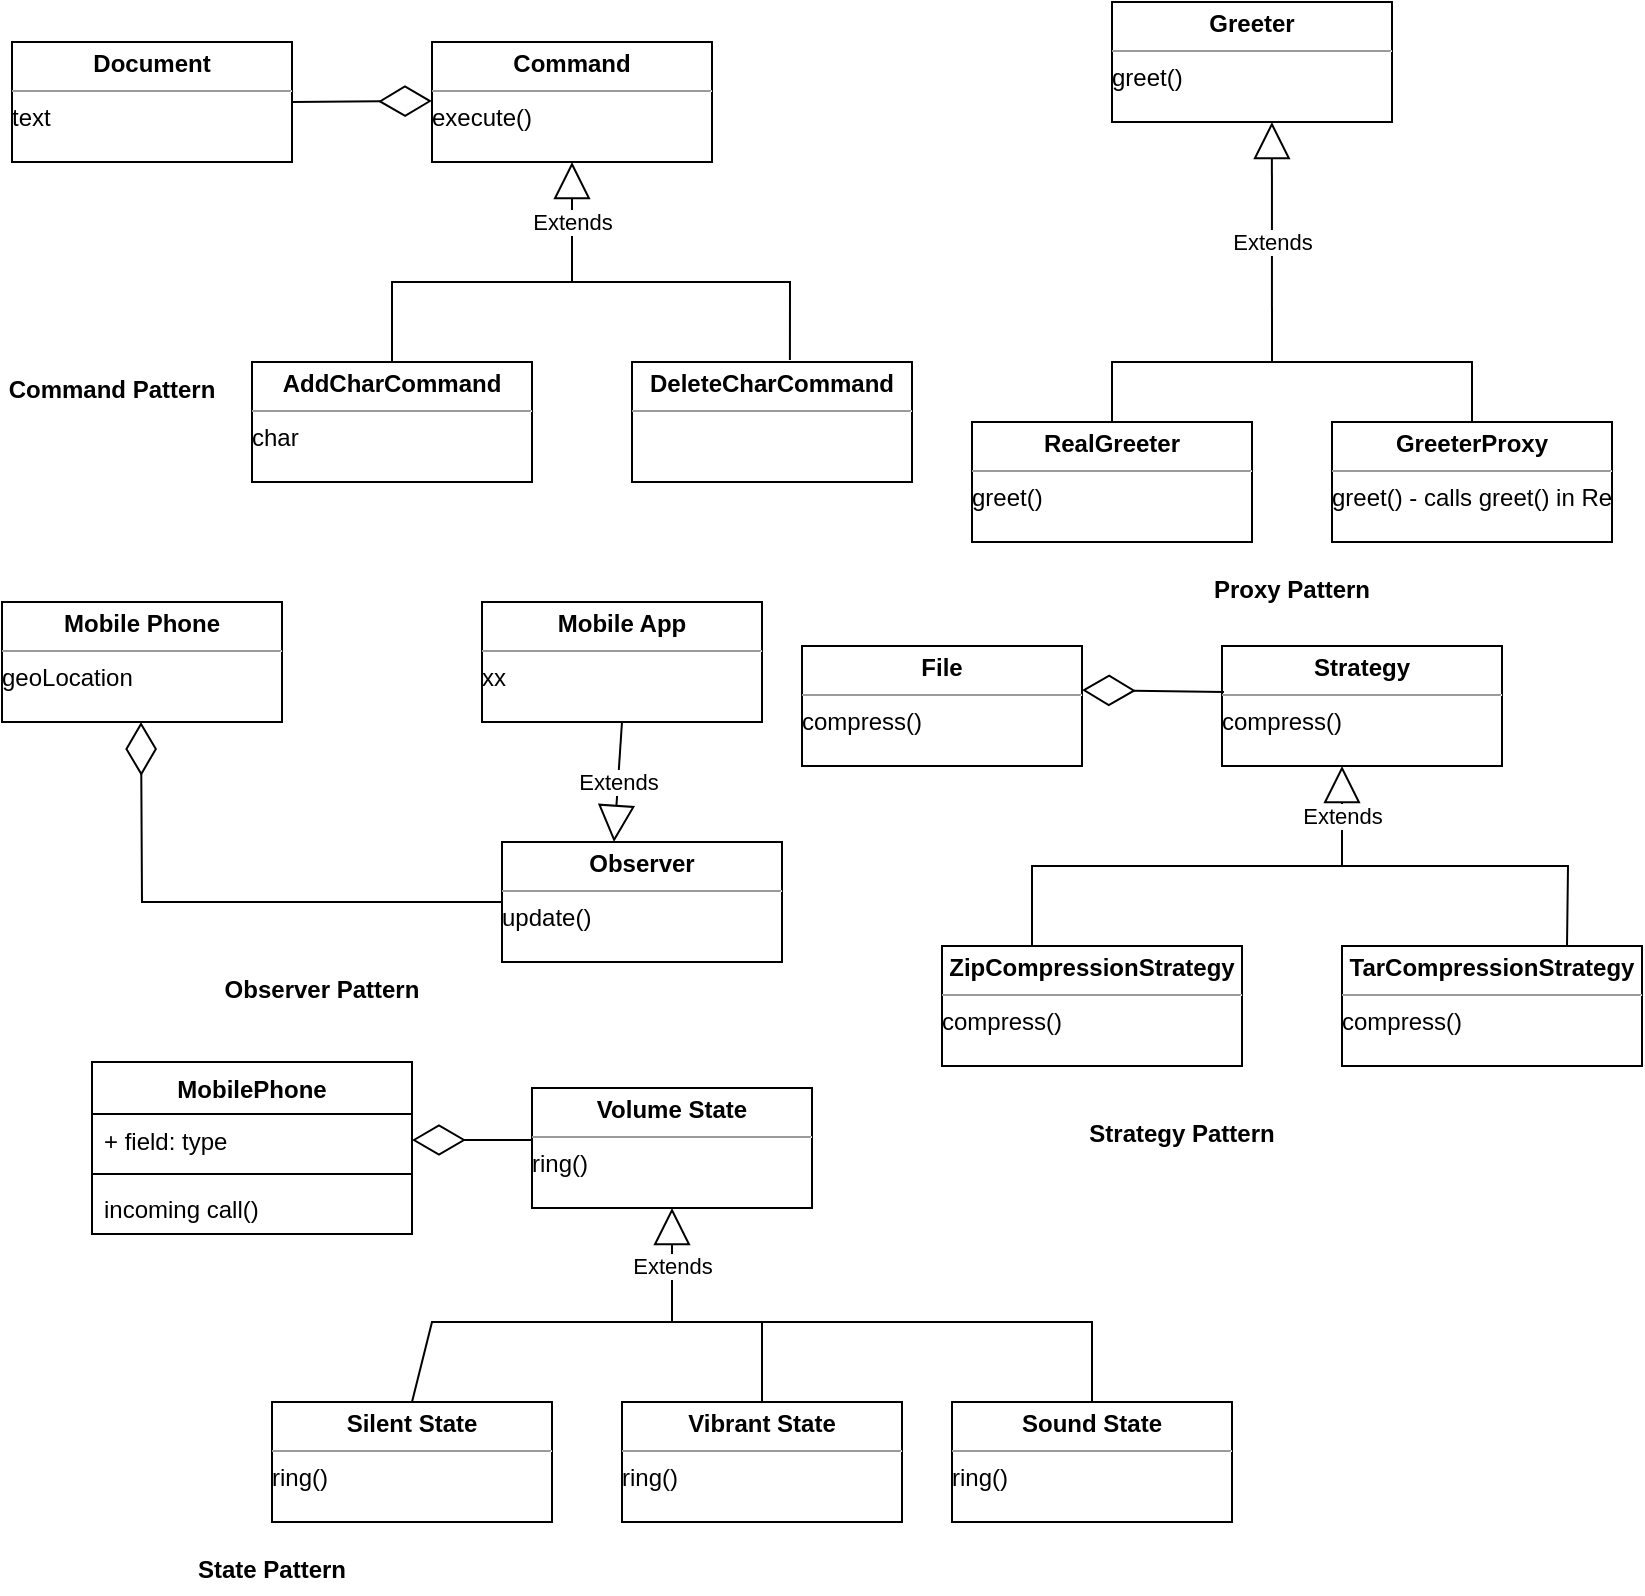 <mxfile version="16.2.6" type="github"><diagram id="oLYUyuMT5nHXVosvzbxI" name="Page-1"><mxGraphModel dx="1422" dy="762" grid="1" gridSize="10" guides="1" tooltips="1" connect="1" arrows="1" fold="1" page="1" pageScale="1" pageWidth="850" pageHeight="1100" math="0" shadow="0"><root><mxCell id="0"/><mxCell id="1" parent="0"/><mxCell id="Q1X6xoism89-b_N9Gt0i-6" value="&lt;p style=&quot;margin: 0px ; margin-top: 4px ; text-align: center&quot;&gt;&lt;b&gt;Greeter&lt;/b&gt;&lt;/p&gt;&lt;hr size=&quot;1&quot;&gt;&lt;div style=&quot;height: 2px&quot;&gt;greet()&lt;/div&gt;" style="verticalAlign=top;align=left;overflow=fill;fontSize=12;fontFamily=Helvetica;html=1;" parent="1" vertex="1"><mxGeometry x="580" y="20" width="140" height="60" as="geometry"/></mxCell><mxCell id="Q1X6xoism89-b_N9Gt0i-7" value="&lt;p style=&quot;margin: 0px ; margin-top: 4px ; text-align: center&quot;&gt;&lt;b&gt;RealGreeter&lt;/b&gt;&lt;/p&gt;&lt;hr size=&quot;1&quot;&gt;&lt;div style=&quot;height: 2px&quot;&gt;greet()&lt;/div&gt;" style="verticalAlign=top;align=left;overflow=fill;fontSize=12;fontFamily=Helvetica;html=1;" parent="1" vertex="1"><mxGeometry x="510" y="230" width="140" height="60" as="geometry"/></mxCell><mxCell id="Q1X6xoism89-b_N9Gt0i-8" value="&lt;p style=&quot;margin: 0px ; margin-top: 4px ; text-align: center&quot;&gt;&lt;b&gt;GreeterProxy&lt;/b&gt;&lt;/p&gt;&lt;hr size=&quot;1&quot;&gt;&lt;div style=&quot;height: 2px&quot;&gt;greet() - calls greet() in RealGreeter&lt;/div&gt;" style="verticalAlign=top;align=left;overflow=fill;fontSize=12;fontFamily=Helvetica;html=1;" parent="1" vertex="1"><mxGeometry x="690" y="230" width="140" height="60" as="geometry"/></mxCell><mxCell id="Q1X6xoism89-b_N9Gt0i-16" value="Extends" style="endArrow=block;endSize=16;endFill=0;html=1;rounded=0;entryX=0.571;entryY=1;entryDx=0;entryDy=0;entryPerimeter=0;" parent="1" target="Q1X6xoism89-b_N9Gt0i-6" edge="1"><mxGeometry width="160" relative="1" as="geometry"><mxPoint x="660" y="200" as="sourcePoint"/><mxPoint x="660" y="270" as="targetPoint"/></mxGeometry></mxCell><mxCell id="Q1X6xoism89-b_N9Gt0i-19" value="" style="endArrow=none;html=1;rounded=0;entryX=0.5;entryY=0;entryDx=0;entryDy=0;" parent="1" source="Q1X6xoism89-b_N9Gt0i-7" target="Q1X6xoism89-b_N9Gt0i-8" edge="1"><mxGeometry width="50" height="50" relative="1" as="geometry"><mxPoint x="580" y="400" as="sourcePoint"/><mxPoint x="630" y="350" as="targetPoint"/><Array as="points"><mxPoint x="580" y="200"/><mxPoint x="670" y="200"/><mxPoint x="760" y="200"/></Array></mxGeometry></mxCell><mxCell id="Q1X6xoism89-b_N9Gt0i-22" value="&lt;p style=&quot;margin: 0px ; margin-top: 4px ; text-align: center&quot;&gt;&lt;b&gt;Document&lt;/b&gt;&lt;/p&gt;&lt;hr size=&quot;1&quot;&gt;&lt;div style=&quot;height: 2px&quot;&gt;text&lt;/div&gt;" style="verticalAlign=top;align=left;overflow=fill;fontSize=12;fontFamily=Helvetica;html=1;" parent="1" vertex="1"><mxGeometry x="30" y="40" width="140" height="60" as="geometry"/></mxCell><mxCell id="Q1X6xoism89-b_N9Gt0i-23" value="&lt;p style=&quot;margin: 0px ; margin-top: 4px ; text-align: center&quot;&gt;&lt;b&gt;Command&lt;/b&gt;&lt;/p&gt;&lt;hr size=&quot;1&quot;&gt;&lt;div style=&quot;height: 2px&quot;&gt;execute()&lt;/div&gt;" style="verticalAlign=top;align=left;overflow=fill;fontSize=12;fontFamily=Helvetica;html=1;" parent="1" vertex="1"><mxGeometry x="240" y="40" width="140" height="60" as="geometry"/></mxCell><mxCell id="Q1X6xoism89-b_N9Gt0i-24" value="&lt;p style=&quot;margin: 0px ; margin-top: 4px ; text-align: center&quot;&gt;&lt;b&gt;AddCharCommand&lt;/b&gt;&lt;/p&gt;&lt;hr size=&quot;1&quot;&gt;&lt;div style=&quot;height: 2px&quot;&gt;char&lt;/div&gt;" style="verticalAlign=top;align=left;overflow=fill;fontSize=12;fontFamily=Helvetica;html=1;" parent="1" vertex="1"><mxGeometry x="150" y="200" width="140" height="60" as="geometry"/></mxCell><mxCell id="Q1X6xoism89-b_N9Gt0i-25" value="&lt;p style=&quot;margin: 0px ; margin-top: 4px ; text-align: center&quot;&gt;&lt;b&gt;DeleteCharCommand&lt;/b&gt;&lt;/p&gt;&lt;hr size=&quot;1&quot;&gt;&lt;div style=&quot;height: 2px&quot;&gt;&lt;br&gt;&lt;/div&gt;" style="verticalAlign=top;align=left;overflow=fill;fontSize=12;fontFamily=Helvetica;html=1;" parent="1" vertex="1"><mxGeometry x="340" y="200" width="140" height="60" as="geometry"/></mxCell><mxCell id="Q1X6xoism89-b_N9Gt0i-26" value="" style="endArrow=none;html=1;rounded=0;exitX=0.5;exitY=0;exitDx=0;exitDy=0;entryX=0.564;entryY=-0.017;entryDx=0;entryDy=0;entryPerimeter=0;" parent="1" source="Q1X6xoism89-b_N9Gt0i-24" target="Q1X6xoism89-b_N9Gt0i-25" edge="1"><mxGeometry width="50" height="50" relative="1" as="geometry"><mxPoint x="100" y="60" as="sourcePoint"/><mxPoint x="150" y="10" as="targetPoint"/><Array as="points"><mxPoint x="220" y="160"/><mxPoint x="320" y="160"/><mxPoint x="419" y="160"/></Array></mxGeometry></mxCell><mxCell id="Q1X6xoism89-b_N9Gt0i-27" value="Extends" style="endArrow=block;endSize=16;endFill=0;html=1;rounded=0;" parent="1" edge="1"><mxGeometry width="160" relative="1" as="geometry"><mxPoint x="310" y="160" as="sourcePoint"/><mxPoint x="310" y="100" as="targetPoint"/></mxGeometry></mxCell><mxCell id="Q1X6xoism89-b_N9Gt0i-28" value="" style="endArrow=diamondThin;endFill=0;endSize=24;html=1;rounded=0;" parent="1" edge="1"><mxGeometry width="160" relative="1" as="geometry"><mxPoint x="170" y="70" as="sourcePoint"/><mxPoint x="240" y="69.5" as="targetPoint"/></mxGeometry></mxCell><mxCell id="Q1X6xoism89-b_N9Gt0i-29" value="Command Pattern" style="text;align=center;fontStyle=1;verticalAlign=middle;spacingLeft=3;spacingRight=3;strokeColor=none;rotatable=0;points=[[0,0.5],[1,0.5]];portConstraint=eastwest;" parent="1" vertex="1"><mxGeometry x="40" y="200" width="80" height="26" as="geometry"/></mxCell><mxCell id="Q1X6xoism89-b_N9Gt0i-30" value="Proxy Pattern" style="text;align=center;fontStyle=1;verticalAlign=middle;spacingLeft=3;spacingRight=3;strokeColor=none;rotatable=0;points=[[0,0.5],[1,0.5]];portConstraint=eastwest;" parent="1" vertex="1"><mxGeometry x="630" y="300" width="80" height="26" as="geometry"/></mxCell><mxCell id="Q1X6xoism89-b_N9Gt0i-31" value="&lt;p style=&quot;margin: 0px ; margin-top: 4px ; text-align: center&quot;&gt;&lt;b&gt;Mobile Phone&lt;/b&gt;&lt;/p&gt;&lt;hr size=&quot;1&quot;&gt;&lt;div style=&quot;height: 2px&quot;&gt;geoLocation&lt;/div&gt;" style="verticalAlign=top;align=left;overflow=fill;fontSize=12;fontFamily=Helvetica;html=1;" parent="1" vertex="1"><mxGeometry x="25" y="320" width="140" height="60" as="geometry"/></mxCell><mxCell id="Q1X6xoism89-b_N9Gt0i-32" value="&lt;p style=&quot;margin: 0px ; margin-top: 4px ; text-align: center&quot;&gt;&lt;b&gt;Mobile App&lt;/b&gt;&lt;/p&gt;&lt;hr size=&quot;1&quot;&gt;&lt;div style=&quot;height: 2px&quot;&gt;xx&lt;/div&gt;" style="verticalAlign=top;align=left;overflow=fill;fontSize=12;fontFamily=Helvetica;html=1;" parent="1" vertex="1"><mxGeometry x="265" y="320" width="140" height="60" as="geometry"/></mxCell><mxCell id="Q1X6xoism89-b_N9Gt0i-33" value="&lt;p style=&quot;margin: 0px ; margin-top: 4px ; text-align: center&quot;&gt;&lt;b&gt;Observer&lt;/b&gt;&lt;/p&gt;&lt;hr size=&quot;1&quot;&gt;&lt;div style=&quot;height: 2px&quot;&gt;update()&lt;/div&gt;" style="verticalAlign=top;align=left;overflow=fill;fontSize=12;fontFamily=Helvetica;html=1;" parent="1" vertex="1"><mxGeometry x="275" y="440" width="140" height="60" as="geometry"/></mxCell><mxCell id="Q1X6xoism89-b_N9Gt0i-34" value="" style="endArrow=diamondThin;endFill=0;endSize=24;html=1;rounded=0;exitX=0;exitY=0.5;exitDx=0;exitDy=0;" parent="1" source="Q1X6xoism89-b_N9Gt0i-33" edge="1"><mxGeometry width="160" relative="1" as="geometry"><mxPoint x="265" y="470" as="sourcePoint"/><mxPoint x="94.5" y="380" as="targetPoint"/><Array as="points"><mxPoint x="95" y="470"/></Array></mxGeometry></mxCell><mxCell id="Q1X6xoism89-b_N9Gt0i-35" value="Extends" style="endArrow=block;endSize=16;endFill=0;html=1;rounded=0;exitX=0.5;exitY=1;exitDx=0;exitDy=0;entryX=0.4;entryY=0;entryDx=0;entryDy=0;entryPerimeter=0;" parent="1" source="Q1X6xoism89-b_N9Gt0i-32" target="Q1X6xoism89-b_N9Gt0i-33" edge="1"><mxGeometry width="160" relative="1" as="geometry"><mxPoint x="335" y="430" as="sourcePoint"/><mxPoint x="285" y="400" as="targetPoint"/></mxGeometry></mxCell><mxCell id="Q1X6xoism89-b_N9Gt0i-36" value="Observer Pattern" style="text;align=center;fontStyle=1;verticalAlign=middle;spacingLeft=3;spacingRight=3;strokeColor=none;rotatable=0;points=[[0,0.5],[1,0.5]];portConstraint=eastwest;" parent="1" vertex="1"><mxGeometry x="145" y="500" width="80" height="26" as="geometry"/></mxCell><mxCell id="Q1X6xoism89-b_N9Gt0i-37" value="&lt;p style=&quot;margin: 0px ; margin-top: 4px ; text-align: center&quot;&gt;&lt;b&gt;File&lt;/b&gt;&lt;/p&gt;&lt;hr size=&quot;1&quot;&gt;&lt;div style=&quot;height: 2px&quot;&gt;compress()&lt;/div&gt;" style="verticalAlign=top;align=left;overflow=fill;fontSize=12;fontFamily=Helvetica;html=1;" parent="1" vertex="1"><mxGeometry x="425" y="342" width="140" height="60" as="geometry"/></mxCell><mxCell id="Q1X6xoism89-b_N9Gt0i-38" value="&lt;p style=&quot;margin: 0px ; margin-top: 4px ; text-align: center&quot;&gt;&lt;b&gt;Strategy&lt;/b&gt;&lt;/p&gt;&lt;hr size=&quot;1&quot;&gt;&lt;div style=&quot;height: 2px&quot;&gt;compress()&lt;/div&gt;" style="verticalAlign=top;align=left;overflow=fill;fontSize=12;fontFamily=Helvetica;html=1;" parent="1" vertex="1"><mxGeometry x="635" y="342" width="140" height="60" as="geometry"/></mxCell><mxCell id="Q1X6xoism89-b_N9Gt0i-39" value="&lt;p style=&quot;margin: 0px ; margin-top: 4px ; text-align: center&quot;&gt;&lt;b&gt;ZipCompressionStrategy&lt;/b&gt;&lt;/p&gt;&lt;hr size=&quot;1&quot;&gt;&lt;div style=&quot;height: 2px&quot;&gt;compress()&lt;/div&gt;" style="verticalAlign=top;align=left;overflow=fill;fontSize=12;fontFamily=Helvetica;html=1;" parent="1" vertex="1"><mxGeometry x="495" y="492" width="150" height="60" as="geometry"/></mxCell><mxCell id="Q1X6xoism89-b_N9Gt0i-40" value="&lt;p style=&quot;margin: 0px ; margin-top: 4px ; text-align: center&quot;&gt;&lt;b&gt;TarCompressionStrategy&lt;/b&gt;&lt;/p&gt;&lt;hr size=&quot;1&quot;&gt;&lt;div style=&quot;height: 2px&quot;&gt;compress()&lt;/div&gt;" style="verticalAlign=top;align=left;overflow=fill;fontSize=12;fontFamily=Helvetica;html=1;" parent="1" vertex="1"><mxGeometry x="695" y="492" width="150" height="60" as="geometry"/></mxCell><mxCell id="Q1X6xoism89-b_N9Gt0i-41" value="" style="endArrow=none;html=1;rounded=0;exitX=0.3;exitY=0;exitDx=0;exitDy=0;exitPerimeter=0;entryX=0.75;entryY=0;entryDx=0;entryDy=0;" parent="1" source="Q1X6xoism89-b_N9Gt0i-39" target="Q1X6xoism89-b_N9Gt0i-40" edge="1"><mxGeometry width="50" height="50" relative="1" as="geometry"><mxPoint x="735" y="412" as="sourcePoint"/><mxPoint x="785" y="362" as="targetPoint"/><Array as="points"><mxPoint x="540" y="452"/><mxPoint x="715" y="452"/><mxPoint x="808" y="452"/></Array></mxGeometry></mxCell><mxCell id="Q1X6xoism89-b_N9Gt0i-42" value="Extends" style="endArrow=block;endSize=16;endFill=0;html=1;rounded=0;" parent="1" edge="1"><mxGeometry width="160" relative="1" as="geometry"><mxPoint x="695" y="452" as="sourcePoint"/><mxPoint x="695" y="402" as="targetPoint"/></mxGeometry></mxCell><mxCell id="Q1X6xoism89-b_N9Gt0i-43" value="" style="endArrow=diamondThin;endFill=0;endSize=24;html=1;rounded=0;exitX=0.007;exitY=0.383;exitDx=0;exitDy=0;exitPerimeter=0;entryX=1;entryY=0.367;entryDx=0;entryDy=0;entryPerimeter=0;" parent="1" source="Q1X6xoism89-b_N9Gt0i-38" target="Q1X6xoism89-b_N9Gt0i-37" edge="1"><mxGeometry width="160" relative="1" as="geometry"><mxPoint x="635" y="382" as="sourcePoint"/><mxPoint x="575" y="365" as="targetPoint"/></mxGeometry></mxCell><mxCell id="Q1X6xoism89-b_N9Gt0i-44" value="Strategy Pattern" style="text;align=center;fontStyle=1;verticalAlign=middle;spacingLeft=3;spacingRight=3;strokeColor=none;rotatable=0;points=[[0,0.5],[1,0.5]];portConstraint=eastwest;" parent="1" vertex="1"><mxGeometry x="575" y="572" width="80" height="26" as="geometry"/></mxCell><mxCell id="Q1X6xoism89-b_N9Gt0i-45" value="MobilePhone" style="swimlane;fontStyle=1;align=center;verticalAlign=top;childLayout=stackLayout;horizontal=1;startSize=26;horizontalStack=0;resizeParent=1;resizeParentMax=0;resizeLast=0;collapsible=1;marginBottom=0;" parent="1" vertex="1"><mxGeometry x="70" y="550" width="160" height="86" as="geometry"/></mxCell><mxCell id="Q1X6xoism89-b_N9Gt0i-46" value="+ field: type" style="text;strokeColor=none;fillColor=none;align=left;verticalAlign=top;spacingLeft=4;spacingRight=4;overflow=hidden;rotatable=0;points=[[0,0.5],[1,0.5]];portConstraint=eastwest;" parent="Q1X6xoism89-b_N9Gt0i-45" vertex="1"><mxGeometry y="26" width="160" height="26" as="geometry"/></mxCell><mxCell id="Q1X6xoism89-b_N9Gt0i-47" value="" style="line;strokeWidth=1;fillColor=none;align=left;verticalAlign=middle;spacingTop=-1;spacingLeft=3;spacingRight=3;rotatable=0;labelPosition=right;points=[];portConstraint=eastwest;" parent="Q1X6xoism89-b_N9Gt0i-45" vertex="1"><mxGeometry y="52" width="160" height="8" as="geometry"/></mxCell><mxCell id="Q1X6xoism89-b_N9Gt0i-48" value="incoming call()" style="text;strokeColor=none;fillColor=none;align=left;verticalAlign=top;spacingLeft=4;spacingRight=4;overflow=hidden;rotatable=0;points=[[0,0.5],[1,0.5]];portConstraint=eastwest;" parent="Q1X6xoism89-b_N9Gt0i-45" vertex="1"><mxGeometry y="60" width="160" height="26" as="geometry"/></mxCell><mxCell id="Q1X6xoism89-b_N9Gt0i-53" value="&lt;p style=&quot;margin: 0px ; margin-top: 4px ; text-align: center&quot;&gt;&lt;b&gt;Volume State&lt;/b&gt;&lt;/p&gt;&lt;hr size=&quot;1&quot;&gt;&lt;div style=&quot;height: 2px&quot;&gt;ring()&lt;/div&gt;" style="verticalAlign=top;align=left;overflow=fill;fontSize=12;fontFamily=Helvetica;html=1;" parent="1" vertex="1"><mxGeometry x="290" y="563" width="140" height="60" as="geometry"/></mxCell><mxCell id="Q1X6xoism89-b_N9Gt0i-54" value="&lt;p style=&quot;margin: 0px ; margin-top: 4px ; text-align: center&quot;&gt;&lt;b&gt;Sound State&lt;/b&gt;&lt;/p&gt;&lt;hr size=&quot;1&quot;&gt;&lt;div style=&quot;height: 2px&quot;&gt;ring()&lt;/div&gt;" style="verticalAlign=top;align=left;overflow=fill;fontSize=12;fontFamily=Helvetica;html=1;" parent="1" vertex="1"><mxGeometry x="500" y="720" width="140" height="60" as="geometry"/></mxCell><mxCell id="Q1X6xoism89-b_N9Gt0i-55" value="&lt;p style=&quot;margin: 0px ; margin-top: 4px ; text-align: center&quot;&gt;&lt;b&gt;Vibrant State&lt;/b&gt;&lt;/p&gt;&lt;hr size=&quot;1&quot;&gt;&lt;div style=&quot;height: 2px&quot;&gt;ring()&lt;/div&gt;" style="verticalAlign=top;align=left;overflow=fill;fontSize=12;fontFamily=Helvetica;html=1;" parent="1" vertex="1"><mxGeometry x="335" y="720" width="140" height="60" as="geometry"/></mxCell><mxCell id="Q1X6xoism89-b_N9Gt0i-56" value="&lt;p style=&quot;margin: 0px ; margin-top: 4px ; text-align: center&quot;&gt;&lt;b&gt;Silent State&lt;/b&gt;&lt;/p&gt;&lt;hr size=&quot;1&quot;&gt;&lt;div style=&quot;height: 2px&quot;&gt;ring()&lt;/div&gt;" style="verticalAlign=top;align=left;overflow=fill;fontSize=12;fontFamily=Helvetica;html=1;" parent="1" vertex="1"><mxGeometry x="160" y="720" width="140" height="60" as="geometry"/></mxCell><mxCell id="Q1X6xoism89-b_N9Gt0i-57" value="" style="endArrow=none;html=1;rounded=0;exitX=0.5;exitY=0;exitDx=0;exitDy=0;entryX=0.5;entryY=0;entryDx=0;entryDy=0;" parent="1" source="Q1X6xoism89-b_N9Gt0i-56" target="Q1X6xoism89-b_N9Gt0i-55" edge="1"><mxGeometry width="50" height="50" relative="1" as="geometry"><mxPoint x="320" y="670" as="sourcePoint"/><mxPoint x="370" y="620" as="targetPoint"/><Array as="points"><mxPoint x="240" y="680"/><mxPoint x="320" y="680"/><mxPoint x="405" y="680"/></Array></mxGeometry></mxCell><mxCell id="Q1X6xoism89-b_N9Gt0i-58" value="" style="endArrow=none;html=1;rounded=0;exitX=0.5;exitY=0;exitDx=0;exitDy=0;entryX=0.5;entryY=0;entryDx=0;entryDy=0;" parent="1" source="Q1X6xoism89-b_N9Gt0i-55" target="Q1X6xoism89-b_N9Gt0i-54" edge="1"><mxGeometry width="50" height="50" relative="1" as="geometry"><mxPoint x="400" y="620" as="sourcePoint"/><mxPoint x="450" y="570" as="targetPoint"/><Array as="points"><mxPoint x="405" y="680"/><mxPoint x="480" y="680"/><mxPoint x="570" y="680"/></Array></mxGeometry></mxCell><mxCell id="Q1X6xoism89-b_N9Gt0i-59" value="Extends" style="endArrow=block;endSize=16;endFill=0;html=1;rounded=0;entryX=0.5;entryY=1;entryDx=0;entryDy=0;" parent="1" target="Q1X6xoism89-b_N9Gt0i-53" edge="1"><mxGeometry width="160" relative="1" as="geometry"><mxPoint x="360" y="680" as="sourcePoint"/><mxPoint x="500" y="590" as="targetPoint"/></mxGeometry></mxCell><mxCell id="Q1X6xoism89-b_N9Gt0i-60" value="" style="endArrow=diamondThin;endFill=0;endSize=24;html=1;rounded=0;entryX=1;entryY=0.5;entryDx=0;entryDy=0;" parent="1" target="Q1X6xoism89-b_N9Gt0i-46" edge="1"><mxGeometry width="160" relative="1" as="geometry"><mxPoint x="290" y="589" as="sourcePoint"/><mxPoint x="500" y="590" as="targetPoint"/></mxGeometry></mxCell><mxCell id="Q1X6xoism89-b_N9Gt0i-61" value="State Pattern" style="text;align=center;fontStyle=1;verticalAlign=middle;spacingLeft=3;spacingRight=3;strokeColor=none;rotatable=0;points=[[0,0.5],[1,0.5]];portConstraint=eastwest;" parent="1" vertex="1"><mxGeometry x="120" y="790" width="80" height="26" as="geometry"/></mxCell></root></mxGraphModel></diagram></mxfile>